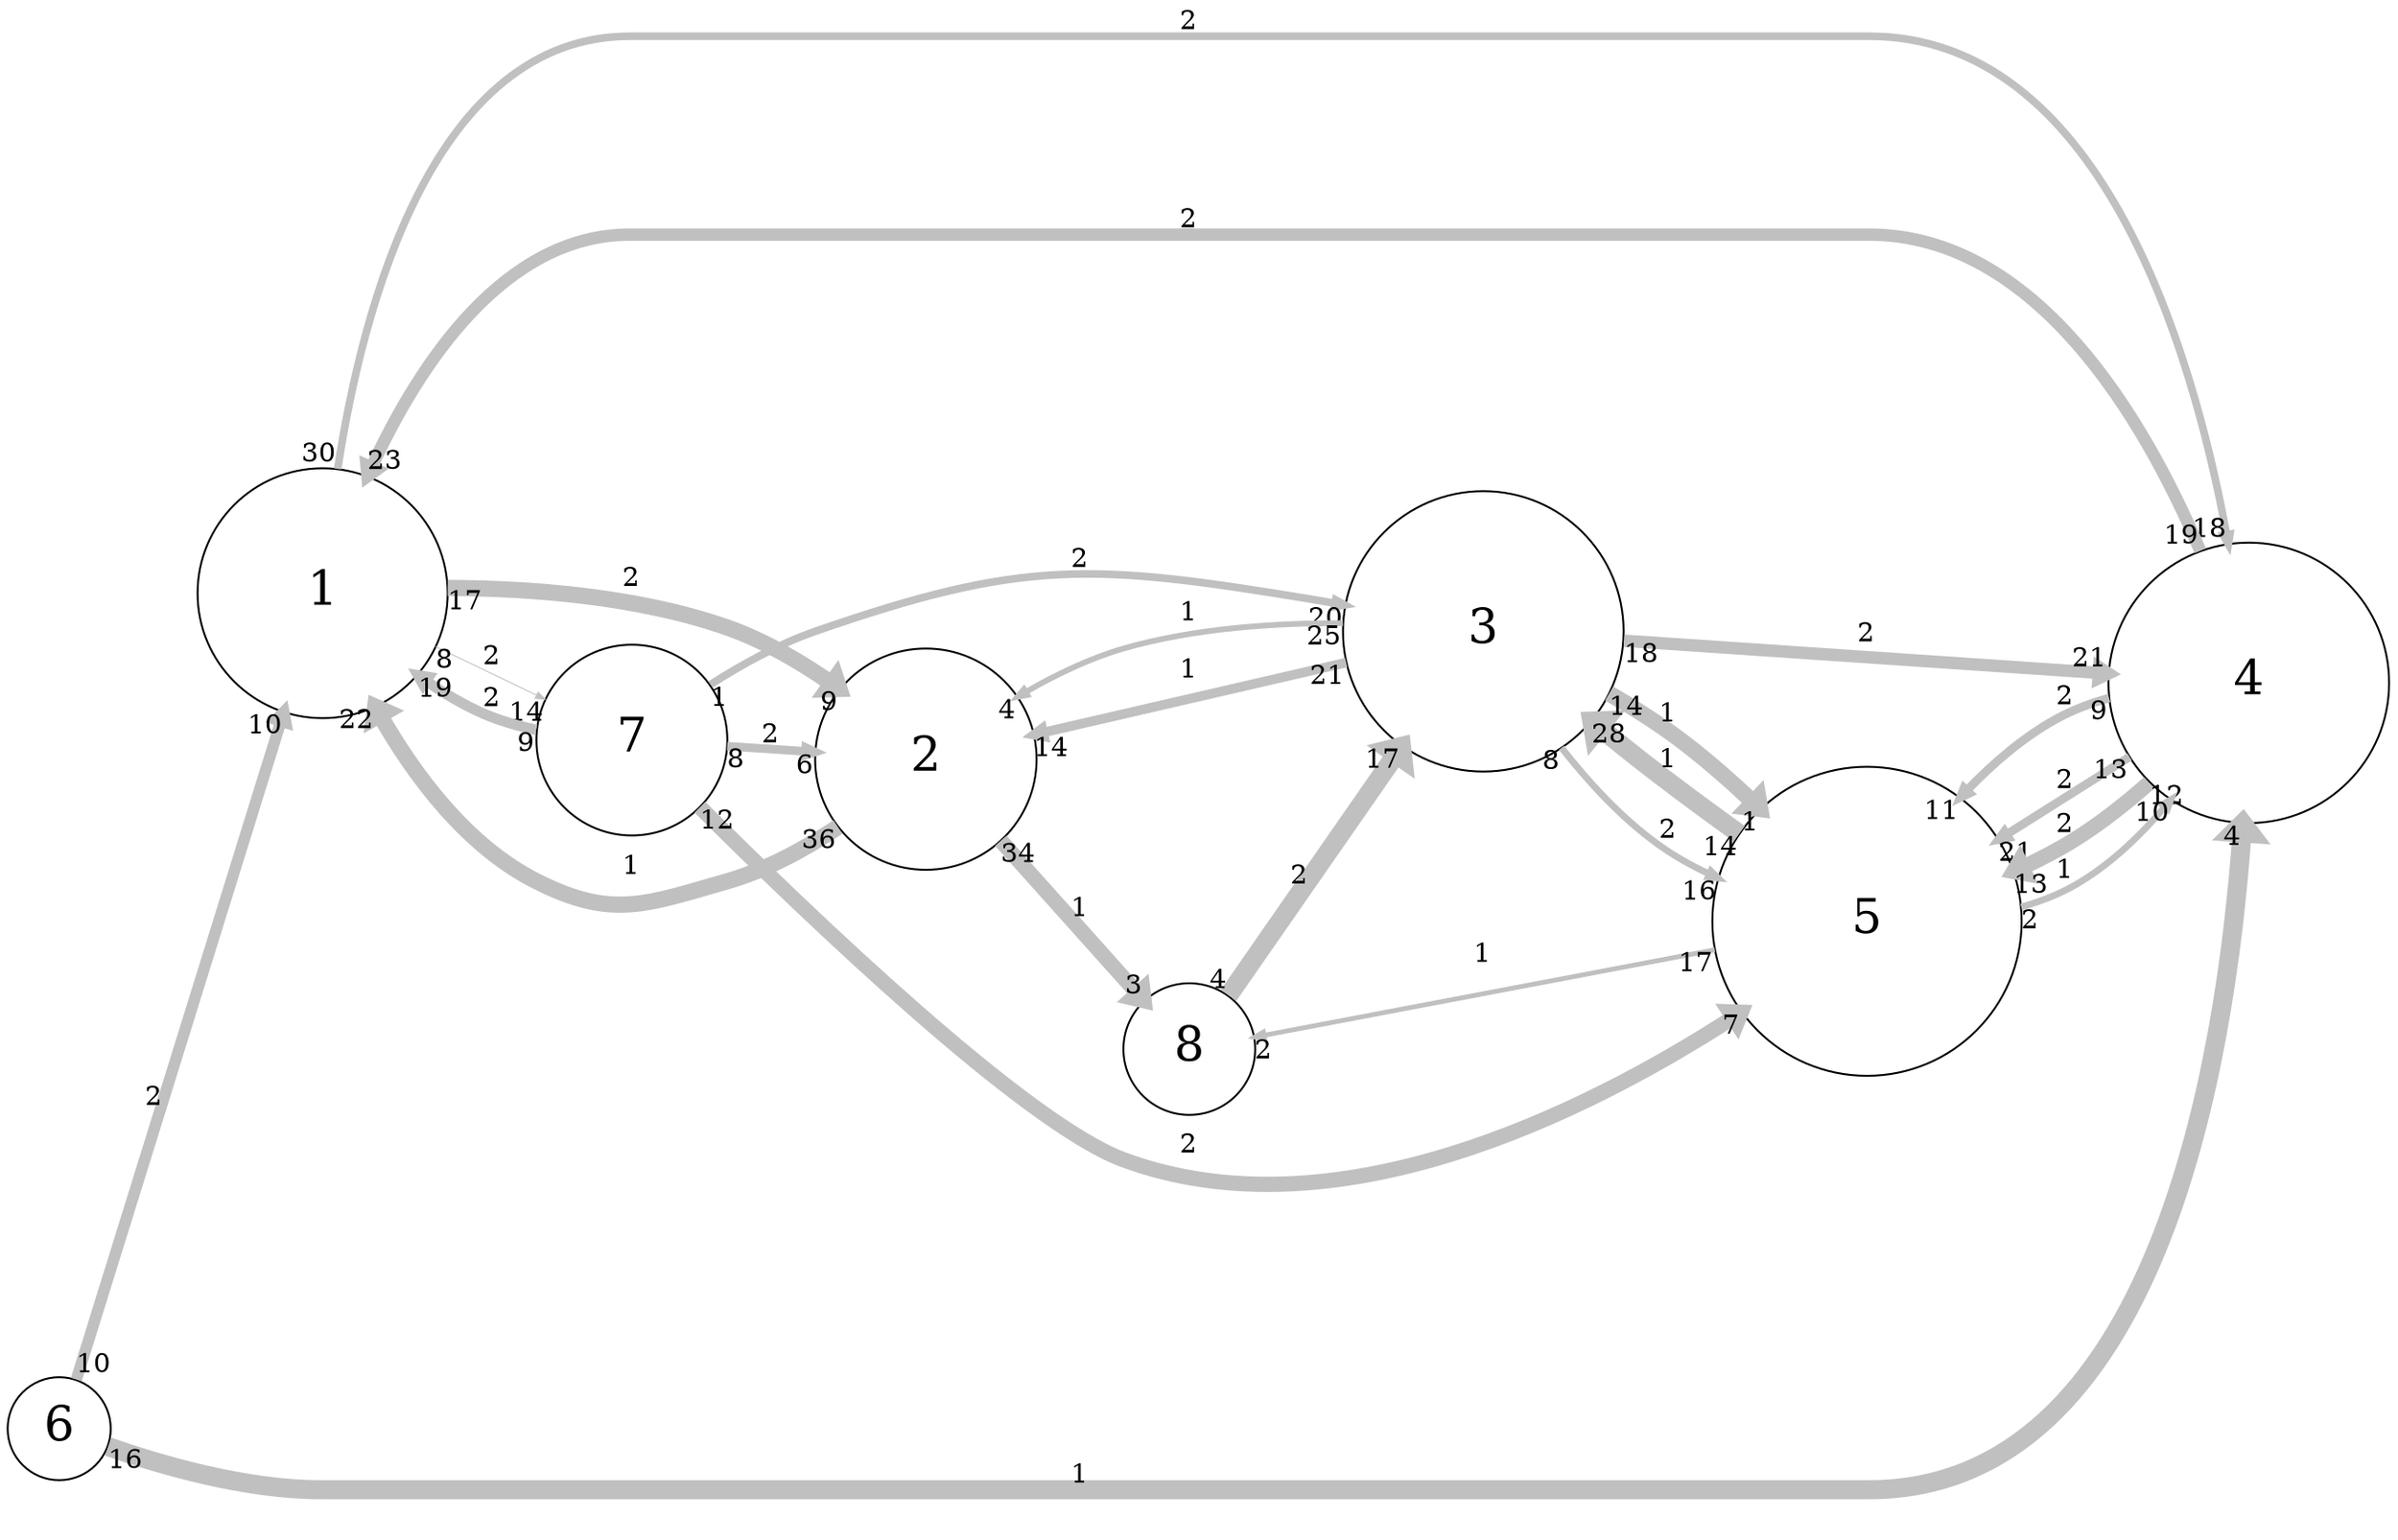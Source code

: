 digraph "" {
	graph [bb="0,0,1225,827.35",
		overlap=false,
		rankdir=LR,
		ratio=0.5,
		scale=1,
		splines=spline
	];
	node [fontsize=25,
		label="\N",
		shape=circle
	];
	edge [arrowsize=0.5,
		splines=true
	];
	0	[height=1.8214,
		label=1,
		pos="161.96,426.85",
		width=1.8214];
	1	[height=1.6071,
		label=2,
		pos="471.96,309.85",
		width=1.6071];
	0 -> 1	[key=0,
		capacity=2,
		color=grey,
		from_pd=16,
		head_lp="414.07,338.43",
		headlabel=9,
		label=2,
		lp="320.96,393.1",
		penwidth=8.5,
		pos="e,417.44,330.18 223.82,403.74 276.52,383.72 352.53,354.84 406.32,334.41",
		pt=4,
		tail_lp="230.57,395.49",
		taillabel=17,
		to_pd=8];
	3	[height=2.0357,
		label=4,
		pos="1152,428.85",
		width=2.0357];
	0 -> 3	[key=0,
		capacity=2,
		color=grey,
		from_pd=29,
		head_lp="1139.2,510.3",
		headlabel=18,
		label=2,
		lp="606.96,819.1",
		penwidth=4.0,
		pos="e,1145.9,502.05 175.43,491.13 198.48,600.44 251.72,810.85 319.96,810.85 319.96,810.85 319.96,810.85 955.96,810.85 1088.9,810.85 \
1131.2,625.15 1144.7,512.7",
		pt=13,
		tail_lp="182.18,499.38",
		taillabel=30,
		to_pd=17];
	6	[height=1.3929,
		label=7,
		pos="320.96,508.85",
		width=1.3929];
	0 -> 6	[key=0,
		capacity=2,
		color=grey,
		from_pd=7,
		head_lp="270.52,492.24",
		headlabel=14,
		label=2,
		lp="248.96,478.1",
		penwidth=0.5,
		pos="e,277.27,483.99 221.41,454.63 231.77,459.74 242.42,465.12 252.34,470.35 258.94,473.83 265.84,477.61 272.61,481.38",
		pt=20,
		tail_lp="224.79,446.38",
		taillabel=8,
		to_pd=13];
	1 -> 0	[key=0,
		capacity=1,
		color=grey,
		from_pd=35,
		head_lp="198.07,368.49",
		headlabel=22,
		label=1,
		lp="320.96,336.1",
		penwidth=8.5,
		pos="e,204.82,376.74 413.77,305.67 372.37,304.85 315.98,308.39 270.82,328.35 249.69,337.69 229.93,352.86 213.26,368.53",
		pt=4,
		tail_lp="407.02,297.42",
		taillabel=36,
		to_pd=21];
	7	[height=0.96429,
		label=8,
		pos="606.96,151.85",
		width=0.96429];
	1 -> 7	[key=0,
		capacity=1,
		color=grey,
		from_pd=33,
		head_lp="587.44,186.11",
		headlabel=3,
		label=1,
		lp="550.96,225.1",
		penwidth=8.0,
		pos="e,584.07,177.86 510.01,265.84 530.95,240.96 556.78,210.28 576.36,187.02",
		pt=5,
		tail_lp="516.76,257.59",
		taillabel=34,
		to_pd=2];
	3 -> 0	[key=0,
		capacity=2,
		color=grey,
		from_pd=18,
		head_lp="164.45,500.51",
		headlabel=23,
		label=2,
		lp="606.96,711.1",
		penwidth=6.5,
		pos="e,171.2,492.26 1133.6,500.13 1109,581.31 1055.5,702.85 955.96,702.85 319.96,702.85 319.96,702.85 319.96,702.85 227.83,702.85 189.08,\
585.2 173.28,503.53",
		pt=8,
		tail_lp="1126.8,508.38",
		taillabel=19,
		to_pd=22];
	4	[height=2.25,
		label=5,
		pos="954.96,301.85",
		width=2.25];
	3 -> 4	[key=0,
		capacity=2,
		color=grey,
		from_pd=8,
		head_lp="996.83,375.41",
		headlabel=11,
		label=2,
		lp="1057,419.1",
		penwidth=4.5,
		pos="e,1003.6,367.16 1078.9,419.44 1070,416.75 1061.4,413.29 1053.6,408.85 1038.2,400.11 1023.9,388.08 1011.2,375.24",
		pt=12,
		tail_lp="1075.5,411.19",
		taillabel=9,
		to_pd=10];
	3 -> 4	[key=1,
		capacity=2,
		color=grey,
		from_pd=12,
		head_lp="1030.1,337.49",
		headlabel=21,
		label=2,
		lp="1057,377.1",
		penwidth=4.5,
		pos="e,1023.3,345.74 1090.1,389.22 1071.9,377.36 1051.7,364.2 1032.6,351.77",
		pt=12,
		tail_lp="1083.4,380.97",
		taillabel=13,
		to_pd=20];
	3 -> 4	[key=2,
		capacity=2,
		color=grey,
		from_pd=11,
		head_lp="1037.5,323.51",
		headlabel=13,
		label=2,
		lp="1057,356.1",
		penwidth=8.0,
		pos="e,1030.7,331.76 1099,377.86 1086.9,367.36 1073.6,356.91 1060.3,348.35 1054.3,344.44 1047.8,340.69 1041.2,337.15",
		pt=5,
		tail_lp="1105.8,386.11",
		taillabel=12,
		to_pd=12];
	6 -> 0	[key=0,
		capacity=2,
		color=grey,
		from_pd=8,
		head_lp="206.95,459.53",
		headlabel=19,
		label=2,
		lp="248.96,497.1",
		penwidth=5.5,
		pos="e,213.7,467.78 271.83,497.23 262.9,494.35 253.8,490.9 245.59,486.85 237.99,483.11 230.34,478.67 222.93,473.92",
		pt=10,
		tail_lp="268.46,505.48",
		taillabel=9,
		to_pd=18];
	6 -> 1	[key=0,
		capacity=2,
		color=grey,
		from_pd=7,
		head_lp="433.15,364.1",
		headlabel=6,
		label=2,
		lp="391.96,423.1",
		penwidth=4.5,
		pos="e,436.52,355.85 351.76,469.06 374.21,439.07 405.26,397.61 430.04,364.51",
		pt=12,
		tail_lp="348.38,460.81",
		taillabel=8,
		to_pd=5];
	2	[height=2.0357,
		label=3,
		pos="757.96,385.85",
		width=2.0357];
	6 -> 2	[key=0,
		capacity=2,
		color=grey,
		from_pd=0,
		head_lp="680.51,397.31",
		headlabel=20,
		label=2,
		lp="550.96,452.1",
		penwidth=4.0,
		pos="e,687.26,405.56 369.76,495.34 443.75,474.42 586.84,433.96 676.83,408.51",
		pt=13,
		tail_lp="373.14,503.59",
		taillabel=1,
		to_pd=19];
	6 -> 4	[key=0,
		capacity=2,
		color=grey,
		from_pd=11,
		head_lp="900.97,357.37",
		headlabel=7,
		label=2,
		lp="606.96,602.1",
		penwidth=8.0,
		pos="e,904.34,365.62 357.94,543.43 386.3,566.96 428.08,593.85 470.96,593.85 470.96,593.85 470.96,593.85 758.96,593.85 856.16,593.85 819.08,\
488.06 873.96,407.85 881.32,397.11 889.32,385.95 897.32,375.08",
		pt=5,
		tail_lp="351.19,535.18",
		taillabel=12,
		to_pd=6];
	7 -> 2	[key=0,
		capacity=2,
		color=grey,
		from_pd=3,
		head_lp="710.98,315.98",
		headlabel=17,
		label=2,
		lp="662.96,249.1",
		penwidth=10.0,
		pos="e,717.73,324.23 626.53,181.02 647.55,214.02 682.56,269 711.02,313.7",
		pt=1,
		tail_lp="623.16,189.27",
		taillabel=4,
		to_pd=16];
	2 -> 1	[key=0,
		capacity=1,
		color=grey,
		from_pd=20,
		head_lp="535.15,316.44",
		headlabel=14,
		label=1,
		lp="606.96,362.1",
		penwidth=5.0,
		pos="e,528.4,324.69 686.81,367.08 641.67,355 583.38,339.4 539.06,327.54",
		pt=11,
		tail_lp="680.06,375.33",
		taillabel=21,
		to_pd=13];
	2 -> 1	[key=1,
		capacity=1,
		color=grey,
		from_pd=24,
		head_lp="533.35,296.3",
		headlabel=4,
		label=1,
		lp="606.96,323.1",
		penwidth=3.0,
		pos="e,529.98,304.55 698.74,342.26 681.26,331.45 661.46,321.27 641.68,315.35 608.84,305.53 570.79,303.53 539.15,304.26",
		pt=15,
		tail_lp="691.99,350.51",
		taillabel=25,
		to_pd=3];
	2 -> 3	[key=0,
		capacity=2,
		color=grey,
		from_pd=17,
		head_lp="1071.5,439.72",
		headlabel=21,
		label=2,
		lp="954.96,439.1",
		penwidth=6.5,
		pos="e,1078.3,431.47 829.45,403.45 890.23,416.99 980.56,433.17 1060.3,431.85 1062.4,431.82 1064.6,431.78 1066.7,431.74",
		pt=8,
		tail_lp="836.2,395.2",
		taillabel=18,
		to_pd=20];
	2 -> 4	[key=0,
		capacity=1,
		color=grey,
		from_pd=13,
		head_lp="870.24,291.3",
		headlabel=1,
		label=1,
		lp="851.96,314.1",
		penwidth=8.5,
		pos="e,873.62,299.55 807.85,332 820.08,321.69 833.93,312.28 848.59,306.35 852.91,304.61 857.41,303.16 862.01,301.98",
		pt=4,
		tail_lp="801.1,340.25",
		taillabel=14,
		to_pd=0];
	2 -> 4	[key=1,
		capacity=2,
		color=grey,
		from_pd=7,
		head_lp="881.95,357.17",
		headlabel=16,
		label=2,
		lp="851.96,375.1",
		penwidth=3.5,
		pos="e,888.7,348.92 830.65,374.09 839.12,371.79 847.52,369.07 855.34,365.85 863.59,362.46 871.89,358.36 880,353.9",
		pt=14,
		tail_lp="834.03,378.21",
		taillabel=8,
		to_pd=15];
	4 -> 3	[key=0,
		capacity=1,
		color=grey,
		from_pd=1,
		head_lp="1116.7,360.2",
		headlabel=10,
		label=1,
		lp="1057,332.1",
		penwidth=3.5,
		pos="e,1110,368.45 1035.5,313.3 1044.2,316.2 1052.7,319.82 1060.3,324.35 1076.2,333.74 1090.7,346.9 1103.2,360.72",
		pt=14,
		tail_lp="1038.9,305.05",
		taillabel=2,
		to_pd=9];
	4 -> 7	[key=0,
		capacity=1,
		color=grey,
		from_pd=16,
		head_lp="642.65,157.18",
		headlabel=2,
		label=1,
		lp="757.96,254.1",
		penwidth=2.5,
		pos="e,639.28,165.43 880.33,269.93 809.07,239.04 703.78,193.39 647.26,168.89",
		pt=16,
		tail_lp="873.58,261.68",
		taillabel=17,
		to_pd=1];
	4 -> 2	[key=0,
		capacity=1,
		color=grey,
		from_pd=13,
		head_lp="831.68,347.5",
		headlabel=28,
		label=1,
		lp="851.96,353.1",
		penwidth=10.0,
		pos="e,824.93,355.75 879.57,332.2 869.14,336.56 858.58,341.03 848.59,345.35 844.51,347.12 840.33,348.94 836.12,350.79",
		pt=1,
		tail_lp="872.82,340.45",
		taillabel=14,
		to_pd=27];
	5	[height=0.75,
		label=6,
		pos="26.964,55.852",
		width=0.75];
	5 -> 0	[key=0,
		capacity=2,
		color=grey,
		from_pd=9,
		head_lp="132.04,356.76",
		headlabel=10,
		label=2,
		lp="74.964,195.1",
		penwidth=6.0,
		pos="e,138.79,365.01 37.106,81.353 57.009,136.87 104.89,270.43 134.95,354.28",
		pt=9,
		tail_lp="43.856,89.603",
		taillabel=10,
		to_pd=9];
	5 -> 3	[key=0,
		capacity=1,
		color=grey,
		from_pd=15,
		head_lp="1144.5,347.08",
		headlabel=4,
		label=1,
		lp="550.96,31.102",
		penwidth=10.0,
		pos="e,1147.9,355.33 52.516,45.951 78.87,36.231 122.19,22.852 160.96,22.852 160.96,22.852 160.96,22.852 955.96,22.852 1096.8,22.852 1136,\
223.85 1146.8,343",
		pt=1,
		tail_lp="59.266,54.201",
		taillabel=16,
		to_pd=3];
}
